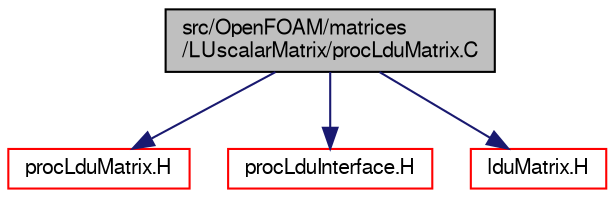 digraph "src/OpenFOAM/matrices/LUscalarMatrix/procLduMatrix.C"
{
  bgcolor="transparent";
  edge [fontname="FreeSans",fontsize="10",labelfontname="FreeSans",labelfontsize="10"];
  node [fontname="FreeSans",fontsize="10",shape=record];
  Node0 [label="src/OpenFOAM/matrices\l/LUscalarMatrix/procLduMatrix.C",height=0.2,width=0.4,color="black", fillcolor="grey75", style="filled", fontcolor="black"];
  Node0 -> Node1 [color="midnightblue",fontsize="10",style="solid",fontname="FreeSans"];
  Node1 [label="procLduMatrix.H",height=0.2,width=0.4,color="red",URL="$a11000.html"];
  Node0 -> Node113 [color="midnightblue",fontsize="10",style="solid",fontname="FreeSans"];
  Node113 [label="procLduInterface.H",height=0.2,width=0.4,color="red",URL="$a10994.html"];
  Node0 -> Node114 [color="midnightblue",fontsize="10",style="solid",fontname="FreeSans"];
  Node114 [label="lduMatrix.H",height=0.2,width=0.4,color="red",URL="$a10694.html"];
}
